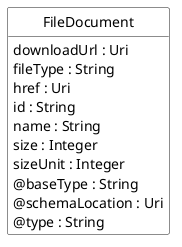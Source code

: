 @startuml
hide circle
hide methods
hide stereotype
show <<Enumeration>> stereotype
skinparam class {
   BackgroundColor<<Enumeration>> #E6F5F7
   BackgroundColor<<Ref>> #FFFFE0
   BackgroundColor<<Pivot>> #FFFFFFF
   BackgroundColor<<SimpleType>> #E2F0DA
   BackgroundColor #FCF2E3
}

class FileDocument <<Pivot>> {
    downloadUrl : Uri
    fileType : String
    href : Uri
    id : String
    name : String
    size : Integer
    sizeUnit : Integer
    @baseType : String
    @schemaLocation : Uri
    @type : String
}


@enduml